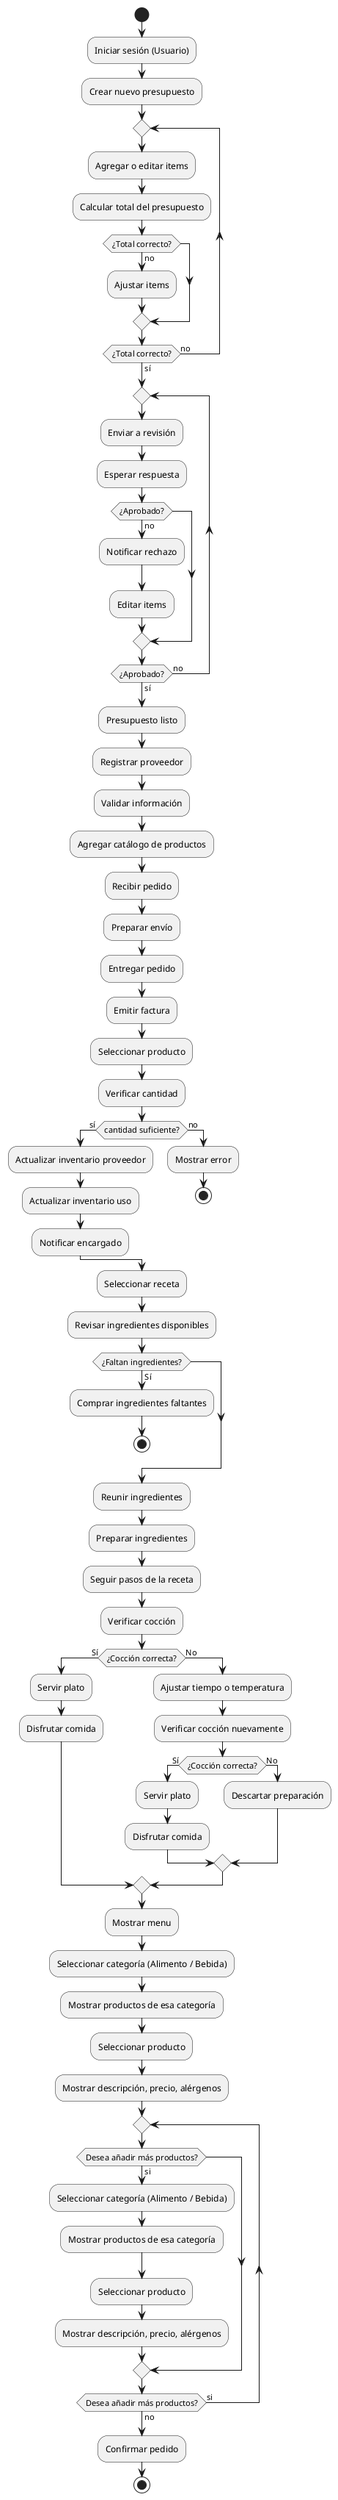@startuml

start

:Iniciar sesión (Usuario);
:Crear nuevo presupuesto;

repeat
  :Agregar o editar items;
  :Calcular total del presupuesto;
  
  if (¿Total correcto?) then (no)
    :Ajustar items;
  endif
repeat while (¿Total correcto?) is (no) not (sí)

repeat
  :Enviar a revisión;
  :Esperar respuesta;
  
  if (¿Aprobado?) then (no)
    :Notificar rechazo;
    :Editar items;
  endif
repeat while (¿Aprobado?) is (no) not (sí)

:Presupuesto listo;

:Registrar proveedor;
:Validar información;
:Agregar catálogo de productos;
:Recibir pedido;
:Preparar envío;
:Entregar pedido;
:Emitir factura;

:Seleccionar producto;
:Verificar cantidad;
if (cantidad suficiente?) then (sí)
  :Actualizar inventario proveedor;
  :Actualizar inventario uso;
  :Notificar encargado;
else (no)
  :Mostrar error;
  stop
endif

:Seleccionar receta;
:Revisar ingredientes disponibles;

if (¿Faltan ingredientes?) then (Sí)
  :Comprar ingredientes faltantes;
  stop
endif

:Reunir ingredientes;
:Preparar ingredientes;
:Seguir pasos de la receta;

:Verificar cocción;

if (¿Cocción correcta?) then (Sí)
  :Servir plato;
  :Disfrutar comida;
else (No)
  :Ajustar tiempo o temperatura;
  :Verificar cocción nuevamente;
  if (¿Cocción correcta?) then (Sí)
    :Servir plato;
    :Disfrutar comida;
  else (No)
    :Descartar preparación;
  endif
endif

:Mostrar menu;
:Seleccionar categoría (Alimento / Bebida);
:Mostrar productos de esa categoría;
:Seleccionar producto;
:Mostrar descripción, precio, alérgenos;
repeat
  if (Desea añadir más productos?) then (si)
    :Seleccionar categoría (Alimento / Bebida);
    :Mostrar productos de esa categoría;
    :Seleccionar producto;
    :Mostrar descripción, precio, alérgenos;
  endif
repeat while (Desea añadir más productos?) is (si) not (no)
:Confirmar pedido;

stop
@enduml
